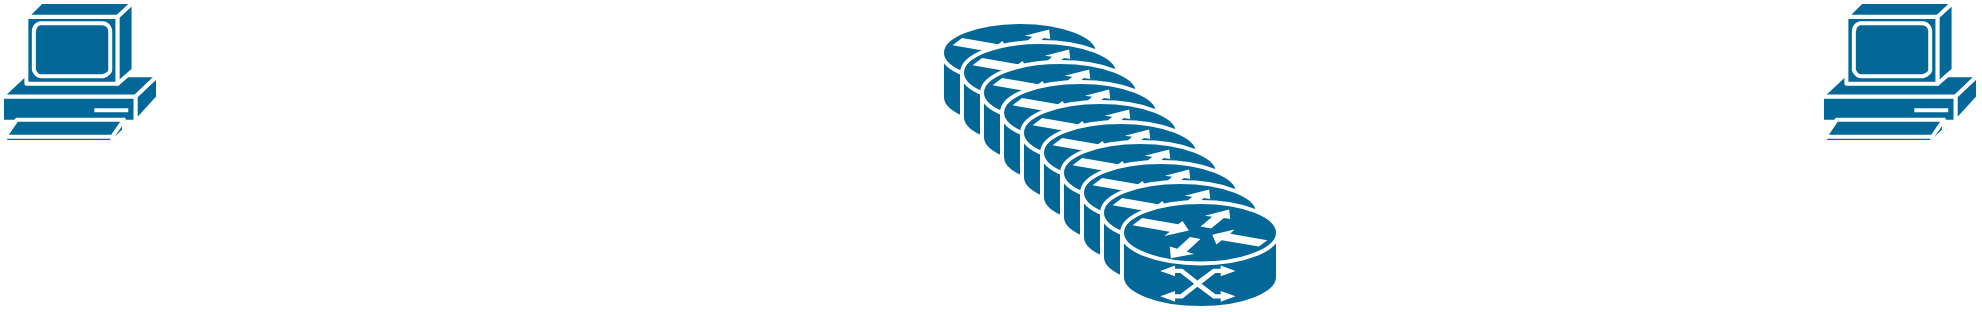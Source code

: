 <mxfile version="14.6.13" type="device"><diagram name="Page-1" id="822b0af5-4adb-64df-f703-e8dfc1f81529"><mxGraphModel dx="1038" dy="599" grid="1" gridSize="10" guides="1" tooltips="1" connect="1" arrows="1" fold="1" page="1" pageScale="1" pageWidth="1100" pageHeight="850" background="#ffffff" math="0" shadow="0"><root><mxCell id="0"/><mxCell id="1" parent="0"/><mxCell id="wq9qKxC_mT8b6xPA6uhI-1" value="" style="shape=mxgraph.cisco.computers_and_peripherals.pc;html=1;pointerEvents=1;dashed=0;fillColor=#036897;strokeColor=#ffffff;strokeWidth=2;verticalLabelPosition=bottom;verticalAlign=top;align=center;outlineConnect=0;" vertex="1" parent="1"><mxGeometry x="100" y="390" width="78" height="70" as="geometry"/></mxCell><mxCell id="wq9qKxC_mT8b6xPA6uhI-2" value="" style="shape=mxgraph.cisco.computers_and_peripherals.pc;html=1;pointerEvents=1;dashed=0;fillColor=#036897;strokeColor=#ffffff;strokeWidth=2;verticalLabelPosition=bottom;verticalAlign=top;align=center;outlineConnect=0;" vertex="1" parent="1"><mxGeometry x="1010" y="390" width="78" height="70" as="geometry"/></mxCell><mxCell id="wq9qKxC_mT8b6xPA6uhI-3" value="" style="shape=mxgraph.cisco.routers.atm_router;html=1;pointerEvents=1;dashed=0;fillColor=#036897;strokeColor=#ffffff;strokeWidth=2;verticalLabelPosition=bottom;verticalAlign=top;align=center;outlineConnect=0;" vertex="1" parent="1"><mxGeometry x="570" y="400" width="78" height="53" as="geometry"/></mxCell><mxCell id="wq9qKxC_mT8b6xPA6uhI-4" value="" style="shape=mxgraph.cisco.routers.atm_router;html=1;pointerEvents=1;dashed=0;fillColor=#036897;strokeColor=#ffffff;strokeWidth=2;verticalLabelPosition=bottom;verticalAlign=top;align=center;outlineConnect=0;" vertex="1" parent="1"><mxGeometry x="580" y="410" width="78" height="53" as="geometry"/></mxCell><mxCell id="wq9qKxC_mT8b6xPA6uhI-5" value="" style="shape=mxgraph.cisco.routers.atm_router;html=1;pointerEvents=1;dashed=0;fillColor=#036897;strokeColor=#ffffff;strokeWidth=2;verticalLabelPosition=bottom;verticalAlign=top;align=center;outlineConnect=0;" vertex="1" parent="1"><mxGeometry x="590" y="420" width="78" height="53" as="geometry"/></mxCell><mxCell id="wq9qKxC_mT8b6xPA6uhI-6" value="" style="shape=mxgraph.cisco.routers.atm_router;html=1;pointerEvents=1;dashed=0;fillColor=#036897;strokeColor=#ffffff;strokeWidth=2;verticalLabelPosition=bottom;verticalAlign=top;align=center;outlineConnect=0;" vertex="1" parent="1"><mxGeometry x="600" y="430" width="78" height="53" as="geometry"/></mxCell><mxCell id="wq9qKxC_mT8b6xPA6uhI-7" value="" style="shape=mxgraph.cisco.routers.atm_router;html=1;pointerEvents=1;dashed=0;fillColor=#036897;strokeColor=#ffffff;strokeWidth=2;verticalLabelPosition=bottom;verticalAlign=top;align=center;outlineConnect=0;" vertex="1" parent="1"><mxGeometry x="610" y="440" width="78" height="53" as="geometry"/></mxCell><mxCell id="wq9qKxC_mT8b6xPA6uhI-8" value="" style="shape=mxgraph.cisco.routers.atm_router;html=1;pointerEvents=1;dashed=0;fillColor=#036897;strokeColor=#ffffff;strokeWidth=2;verticalLabelPosition=bottom;verticalAlign=top;align=center;outlineConnect=0;" vertex="1" parent="1"><mxGeometry x="620" y="450" width="78" height="53" as="geometry"/></mxCell><mxCell id="wq9qKxC_mT8b6xPA6uhI-9" value="" style="shape=mxgraph.cisco.routers.atm_router;html=1;pointerEvents=1;dashed=0;fillColor=#036897;strokeColor=#ffffff;strokeWidth=2;verticalLabelPosition=bottom;verticalAlign=top;align=center;outlineConnect=0;" vertex="1" parent="1"><mxGeometry x="630" y="460" width="78" height="53" as="geometry"/></mxCell><mxCell id="wq9qKxC_mT8b6xPA6uhI-10" value="" style="shape=mxgraph.cisco.routers.atm_router;html=1;pointerEvents=1;dashed=0;fillColor=#036897;strokeColor=#ffffff;strokeWidth=2;verticalLabelPosition=bottom;verticalAlign=top;align=center;outlineConnect=0;" vertex="1" parent="1"><mxGeometry x="640" y="470" width="78" height="53" as="geometry"/></mxCell><mxCell id="wq9qKxC_mT8b6xPA6uhI-11" value="" style="shape=mxgraph.cisco.routers.atm_router;html=1;pointerEvents=1;dashed=0;fillColor=#036897;strokeColor=#ffffff;strokeWidth=2;verticalLabelPosition=bottom;verticalAlign=top;align=center;outlineConnect=0;" vertex="1" parent="1"><mxGeometry x="650" y="480" width="78" height="53" as="geometry"/></mxCell><mxCell id="wq9qKxC_mT8b6xPA6uhI-12" value="" style="shape=mxgraph.cisco.routers.atm_router;html=1;pointerEvents=1;dashed=0;fillColor=#036897;strokeColor=#ffffff;strokeWidth=2;verticalLabelPosition=bottom;verticalAlign=top;align=center;outlineConnect=0;" vertex="1" parent="1"><mxGeometry x="660" y="490" width="78" height="53" as="geometry"/></mxCell></root></mxGraphModel></diagram></mxfile>